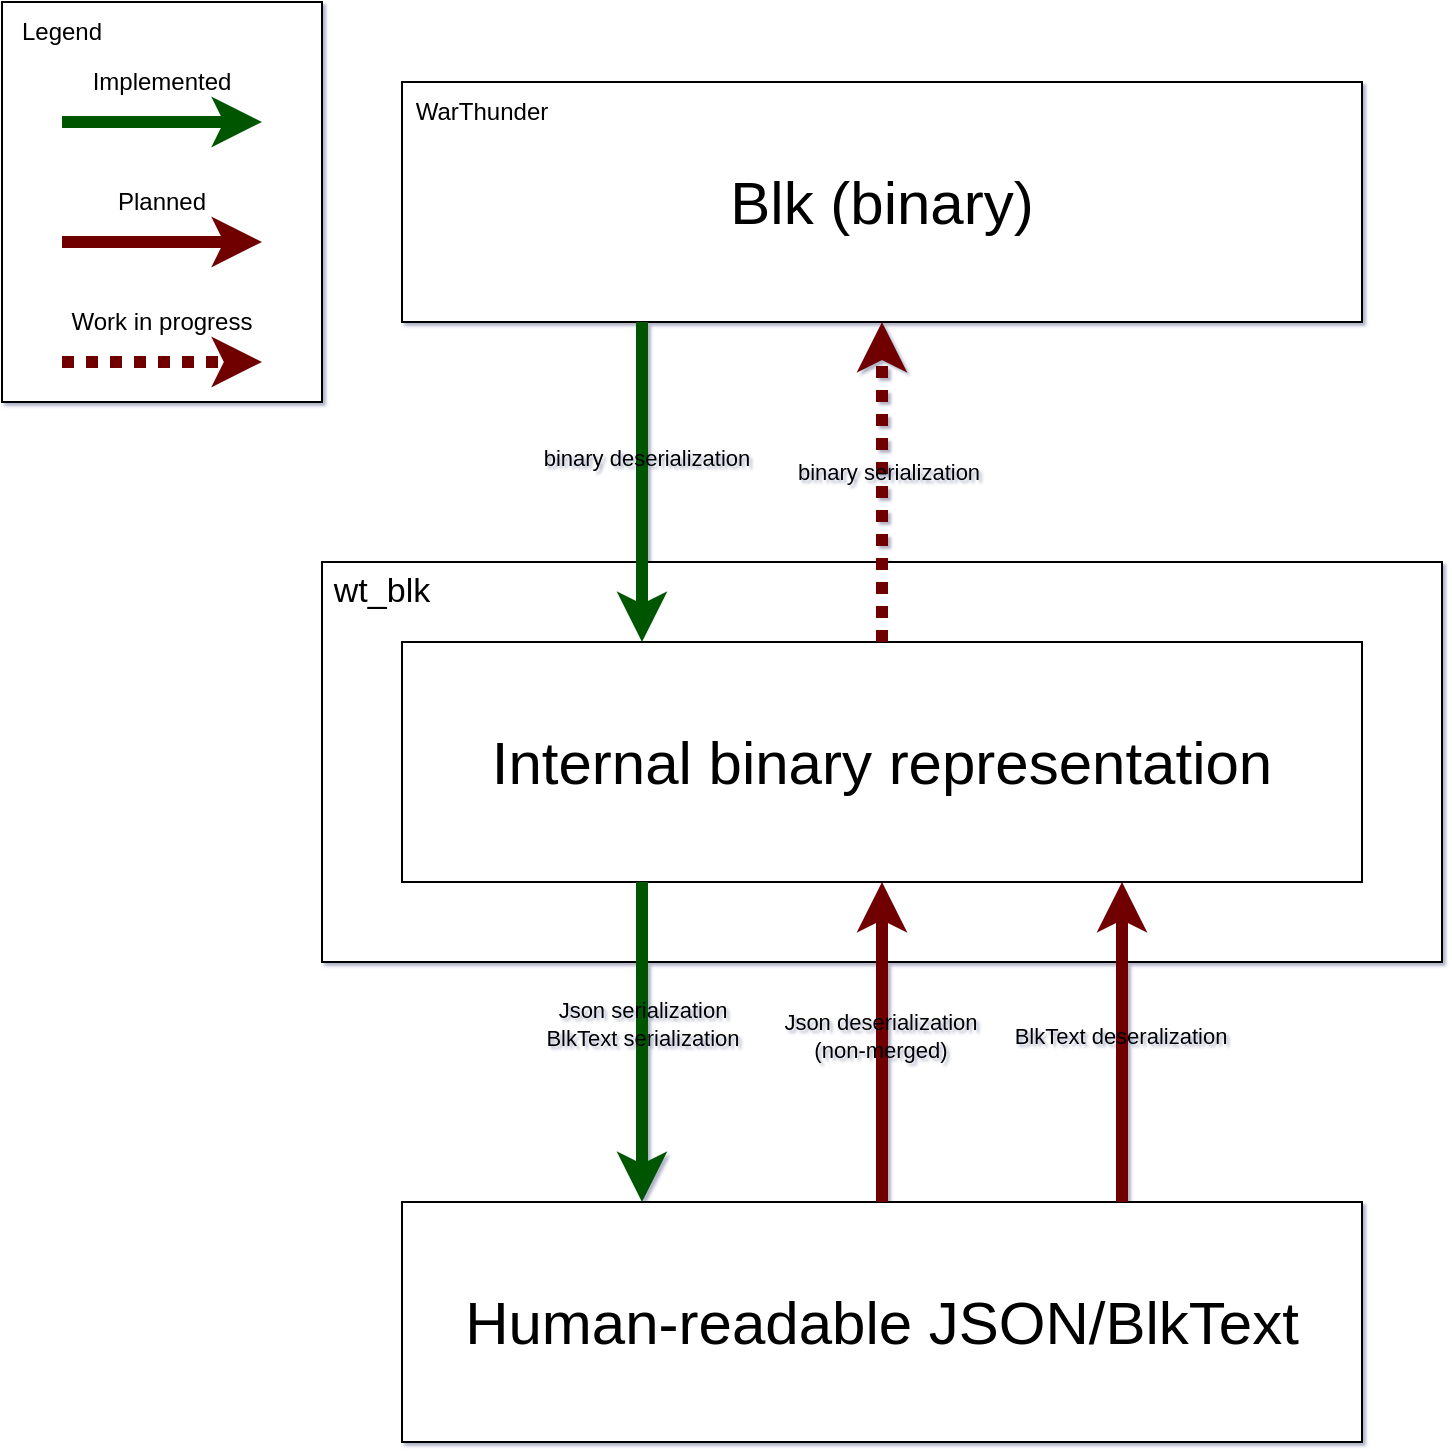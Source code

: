 <mxfile version="23.0.2" type="device">
  <diagram name="Page-1" id="x45XZfGYX57E206BUSX4">
    <mxGraphModel dx="717" dy="443" grid="1" gridSize="10" guides="1" tooltips="1" connect="1" arrows="1" fold="1" page="1" pageScale="1" pageWidth="850" pageHeight="1100" background="#FFFFFF" math="0" shadow="1">
      <root>
        <mxCell id="0" />
        <mxCell id="1" parent="0" />
        <mxCell id="Vfzyvi4p-2ZKuOf08ouw-1" value="" style="rounded=0;whiteSpace=wrap;html=1;labelBackgroundColor=none;" parent="1" vertex="1">
          <mxGeometry x="160" y="280" width="560" height="200" as="geometry" />
        </mxCell>
        <mxCell id="Vfzyvi4p-2ZKuOf08ouw-2" value="&lt;font style=&quot;font-size: 17px;&quot;&gt;wt_blk&lt;/font&gt;" style="text;html=1;strokeColor=none;fillColor=none;align=center;verticalAlign=middle;whiteSpace=wrap;rounded=0;labelBackgroundColor=none;" parent="1" vertex="1">
          <mxGeometry x="160" y="280" width="60" height="30" as="geometry" />
        </mxCell>
        <mxCell id="Vfzyvi4p-2ZKuOf08ouw-3" value="&lt;font style=&quot;font-size: 30px;&quot;&gt;Blk (binary)&lt;/font&gt;" style="rounded=0;whiteSpace=wrap;html=1;labelBackgroundColor=none;" parent="1" vertex="1">
          <mxGeometry x="200" y="40" width="480" height="120" as="geometry" />
        </mxCell>
        <mxCell id="Vfzyvi4p-2ZKuOf08ouw-4" value="WarThunder" style="text;html=1;strokeColor=none;fillColor=none;align=center;verticalAlign=middle;whiteSpace=wrap;rounded=0;labelBackgroundColor=none;" parent="1" vertex="1">
          <mxGeometry x="200" y="40" width="80" height="30" as="geometry" />
        </mxCell>
        <mxCell id="Vfzyvi4p-2ZKuOf08ouw-5" value="&lt;font style=&quot;font-size: 30px;&quot;&gt;Internal binary representation&lt;/font&gt;" style="rounded=0;whiteSpace=wrap;html=1;labelBackgroundColor=none;" parent="1" vertex="1">
          <mxGeometry x="200" y="320" width="480" height="120" as="geometry" />
        </mxCell>
        <mxCell id="Vfzyvi4p-2ZKuOf08ouw-7" value="" style="endArrow=classic;html=1;rounded=0;exitX=0.5;exitY=0;exitDx=0;exitDy=0;entryX=0.5;entryY=1;entryDx=0;entryDy=0;dashed=1;dashPattern=1 1;labelBackgroundColor=none;fontColor=default;fillColor=#a20025;strokeColor=#6F0000;strokeWidth=6;" parent="1" source="Vfzyvi4p-2ZKuOf08ouw-5" target="Vfzyvi4p-2ZKuOf08ouw-3" edge="1">
          <mxGeometry width="50" height="50" relative="1" as="geometry">
            <mxPoint x="280" y="310" as="sourcePoint" />
            <mxPoint x="440" y="200" as="targetPoint" />
          </mxGeometry>
        </mxCell>
        <mxCell id="Vfzyvi4p-2ZKuOf08ouw-8" value="binary serialization" style="edgeLabel;html=1;align=center;verticalAlign=middle;resizable=0;points=[];labelBackgroundColor=none;rounded=0;" parent="Vfzyvi4p-2ZKuOf08ouw-7" vertex="1" connectable="0">
          <mxGeometry x="0.062" y="-3" relative="1" as="geometry">
            <mxPoint as="offset" />
          </mxGeometry>
        </mxCell>
        <mxCell id="Vfzyvi4p-2ZKuOf08ouw-9" value="" style="endArrow=classic;html=1;rounded=0;exitX=0.25;exitY=1;exitDx=0;exitDy=0;entryX=0.25;entryY=0;entryDx=0;entryDy=0;labelBackgroundColor=none;fontColor=default;fillColor=#008a00;strokeColor=#005700;strokeWidth=6;" parent="1" source="Vfzyvi4p-2ZKuOf08ouw-3" target="Vfzyvi4p-2ZKuOf08ouw-5" edge="1">
          <mxGeometry width="50" height="50" relative="1" as="geometry">
            <mxPoint x="280" y="310" as="sourcePoint" />
            <mxPoint x="280" y="210" as="targetPoint" />
          </mxGeometry>
        </mxCell>
        <mxCell id="Vfzyvi4p-2ZKuOf08ouw-10" value="binary deserialization" style="edgeLabel;html=1;align=center;verticalAlign=middle;resizable=0;points=[];labelBackgroundColor=none;rounded=0;" parent="Vfzyvi4p-2ZKuOf08ouw-9" vertex="1" connectable="0">
          <mxGeometry x="-0.153" y="2" relative="1" as="geometry">
            <mxPoint as="offset" />
          </mxGeometry>
        </mxCell>
        <mxCell id="Vfzyvi4p-2ZKuOf08ouw-11" value="&lt;font style=&quot;font-size: 30px;&quot;&gt;Human-readable JSON/BlkText&lt;/font&gt;" style="rounded=0;whiteSpace=wrap;html=1;labelBackgroundColor=none;" parent="1" vertex="1">
          <mxGeometry x="200" y="600" width="480" height="120" as="geometry" />
        </mxCell>
        <mxCell id="Vfzyvi4p-2ZKuOf08ouw-12" value="" style="endArrow=classic;html=1;rounded=0;exitX=0.25;exitY=1;exitDx=0;exitDy=0;entryX=0.25;entryY=0;entryDx=0;entryDy=0;labelBackgroundColor=none;fontColor=default;fillColor=#008a00;strokeColor=#005700;strokeWidth=6;" parent="1" source="Vfzyvi4p-2ZKuOf08ouw-5" target="Vfzyvi4p-2ZKuOf08ouw-11" edge="1">
          <mxGeometry width="50" height="50" relative="1" as="geometry">
            <mxPoint x="550" y="390" as="sourcePoint" />
            <mxPoint x="600" y="340" as="targetPoint" />
          </mxGeometry>
        </mxCell>
        <mxCell id="Vfzyvi4p-2ZKuOf08ouw-14" value="Json serialization&lt;br&gt;BlkText serialization" style="edgeLabel;html=1;align=center;verticalAlign=middle;resizable=0;points=[];labelBackgroundColor=none;rounded=0;" parent="Vfzyvi4p-2ZKuOf08ouw-12" vertex="1" connectable="0">
          <mxGeometry x="-0.12" relative="1" as="geometry">
            <mxPoint as="offset" />
          </mxGeometry>
        </mxCell>
        <mxCell id="Vfzyvi4p-2ZKuOf08ouw-15" value="" style="endArrow=classic;html=1;rounded=0;exitX=0.5;exitY=0;exitDx=0;exitDy=0;entryX=0.5;entryY=1;entryDx=0;entryDy=0;labelBackgroundColor=none;fontColor=default;fillColor=#a20025;strokeColor=#6F0000;strokeWidth=6;" parent="1" source="Vfzyvi4p-2ZKuOf08ouw-11" target="Vfzyvi4p-2ZKuOf08ouw-5" edge="1">
          <mxGeometry width="50" height="50" relative="1" as="geometry">
            <mxPoint x="460" y="550" as="sourcePoint" />
            <mxPoint x="600" y="340" as="targetPoint" />
          </mxGeometry>
        </mxCell>
        <mxCell id="Vfzyvi4p-2ZKuOf08ouw-16" value="Json deserialization&lt;br&gt;(non-merged)" style="edgeLabel;html=1;align=center;verticalAlign=middle;resizable=0;points=[];labelBackgroundColor=none;rounded=0;" parent="Vfzyvi4p-2ZKuOf08ouw-15" vertex="1" connectable="0">
          <mxGeometry x="0.04" y="1" relative="1" as="geometry">
            <mxPoint as="offset" />
          </mxGeometry>
        </mxCell>
        <mxCell id="Vfzyvi4p-2ZKuOf08ouw-18" value="" style="endArrow=classic;html=1;rounded=0;exitX=0.75;exitY=0;exitDx=0;exitDy=0;entryX=0.75;entryY=1;entryDx=0;entryDy=0;labelBackgroundColor=none;fontColor=default;fillColor=#a20025;strokeColor=#6F0000;strokeWidth=6;" parent="1" source="Vfzyvi4p-2ZKuOf08ouw-11" target="Vfzyvi4p-2ZKuOf08ouw-5" edge="1">
          <mxGeometry width="50" height="50" relative="1" as="geometry">
            <mxPoint x="550" y="390" as="sourcePoint" />
            <mxPoint x="600" y="340" as="targetPoint" />
          </mxGeometry>
        </mxCell>
        <mxCell id="Vfzyvi4p-2ZKuOf08ouw-20" value="BlkText deseralization" style="edgeLabel;html=1;align=center;verticalAlign=middle;resizable=0;points=[];labelBackgroundColor=none;rounded=0;" parent="Vfzyvi4p-2ZKuOf08ouw-18" vertex="1" connectable="0">
          <mxGeometry x="0.04" y="1" relative="1" as="geometry">
            <mxPoint as="offset" />
          </mxGeometry>
        </mxCell>
        <mxCell id="Vfzyvi4p-2ZKuOf08ouw-21" value="" style="rounded=0;whiteSpace=wrap;html=1;labelBackgroundColor=none;" parent="1" vertex="1">
          <mxGeometry width="160" height="200" as="geometry" />
        </mxCell>
        <mxCell id="Vfzyvi4p-2ZKuOf08ouw-22" value="Legend" style="text;html=1;strokeColor=none;fillColor=none;align=center;verticalAlign=middle;whiteSpace=wrap;rounded=0;labelBackgroundColor=none;" parent="1" vertex="1">
          <mxGeometry width="60" height="30" as="geometry" />
        </mxCell>
        <mxCell id="Vfzyvi4p-2ZKuOf08ouw-23" value="" style="endArrow=classic;html=1;rounded=0;elbow=horizontal;labelBackgroundColor=none;fontColor=default;fillColor=#008a00;strokeColor=#005700;strokeWidth=6;" parent="1" edge="1">
          <mxGeometry width="50" height="50" relative="1" as="geometry">
            <mxPoint x="30" y="60" as="sourcePoint" />
            <mxPoint x="130" y="60" as="targetPoint" />
          </mxGeometry>
        </mxCell>
        <mxCell id="Vfzyvi4p-2ZKuOf08ouw-25" value="Implemented" style="text;html=1;strokeColor=none;fillColor=none;align=center;verticalAlign=middle;whiteSpace=wrap;rounded=0;labelBackgroundColor=none;" parent="1" vertex="1">
          <mxGeometry x="50" y="30" width="60" height="20" as="geometry" />
        </mxCell>
        <mxCell id="Vfzyvi4p-2ZKuOf08ouw-26" value="" style="endArrow=classic;html=1;rounded=0;elbow=horizontal;labelBackgroundColor=none;fontColor=default;fillColor=#a20025;strokeColor=#6F0000;strokeWidth=6;" parent="1" edge="1">
          <mxGeometry width="50" height="50" relative="1" as="geometry">
            <mxPoint x="30" y="120" as="sourcePoint" />
            <mxPoint x="130" y="120" as="targetPoint" />
          </mxGeometry>
        </mxCell>
        <mxCell id="Vfzyvi4p-2ZKuOf08ouw-27" value="Planned" style="text;html=1;strokeColor=none;fillColor=none;align=center;verticalAlign=middle;whiteSpace=wrap;rounded=0;labelBackgroundColor=none;" parent="1" vertex="1">
          <mxGeometry x="50" y="90" width="60" height="20" as="geometry" />
        </mxCell>
        <mxCell id="Vfzyvi4p-2ZKuOf08ouw-30" value="" style="endArrow=classic;html=1;rounded=0;elbow=horizontal;dashed=1;dashPattern=1 1;labelBackgroundColor=none;fontColor=default;fillColor=#a20025;strokeColor=#6F0000;strokeWidth=6;" parent="1" edge="1">
          <mxGeometry width="50" height="50" relative="1" as="geometry">
            <mxPoint x="30" y="180" as="sourcePoint" />
            <mxPoint x="130" y="180" as="targetPoint" />
          </mxGeometry>
        </mxCell>
        <mxCell id="Vfzyvi4p-2ZKuOf08ouw-31" value="Work in progress" style="text;html=1;strokeColor=none;fillColor=none;align=center;verticalAlign=middle;whiteSpace=wrap;rounded=0;labelBackgroundColor=none;" parent="1" vertex="1">
          <mxGeometry x="30" y="150" width="100" height="20" as="geometry" />
        </mxCell>
      </root>
    </mxGraphModel>
  </diagram>
</mxfile>
